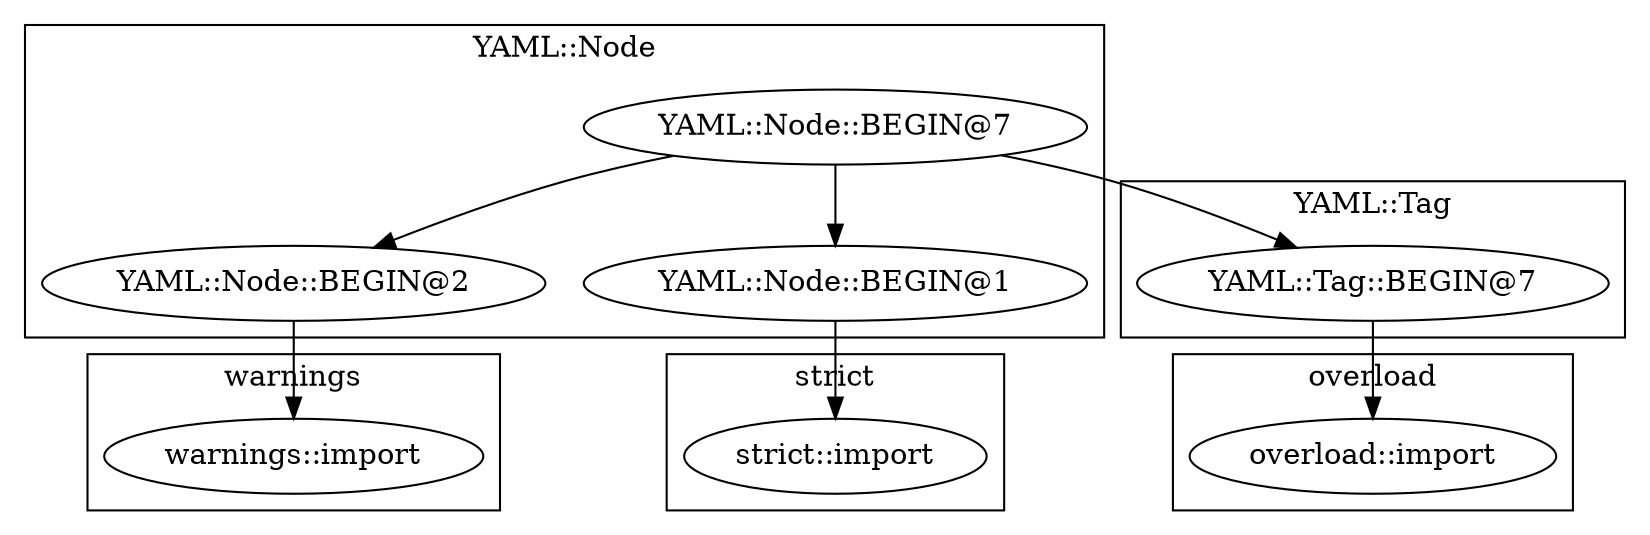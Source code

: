 digraph {
graph [overlap=false]
subgraph cluster_overload {
	label="overload";
	"overload::import";
}
subgraph cluster_warnings {
	label="warnings";
	"warnings::import";
}
subgraph cluster_YAML_Node {
	label="YAML::Node";
	"YAML::Node::BEGIN@2";
	"YAML::Node::BEGIN@7";
	"YAML::Node::BEGIN@1";
}
subgraph cluster_strict {
	label="strict";
	"strict::import";
}
subgraph cluster_YAML_Tag {
	label="YAML::Tag";
	"YAML::Tag::BEGIN@7";
}
"YAML::Tag::BEGIN@7" -> "overload::import";
"YAML::Node::BEGIN@2" -> "warnings::import";
"YAML::Node::BEGIN@1" -> "strict::import";
"YAML::Node::BEGIN@7" -> "YAML::Tag::BEGIN@7";
"YAML::Node::BEGIN@7" -> "YAML::Node::BEGIN@1";
"YAML::Node::BEGIN@7" -> "YAML::Node::BEGIN@2";
}

